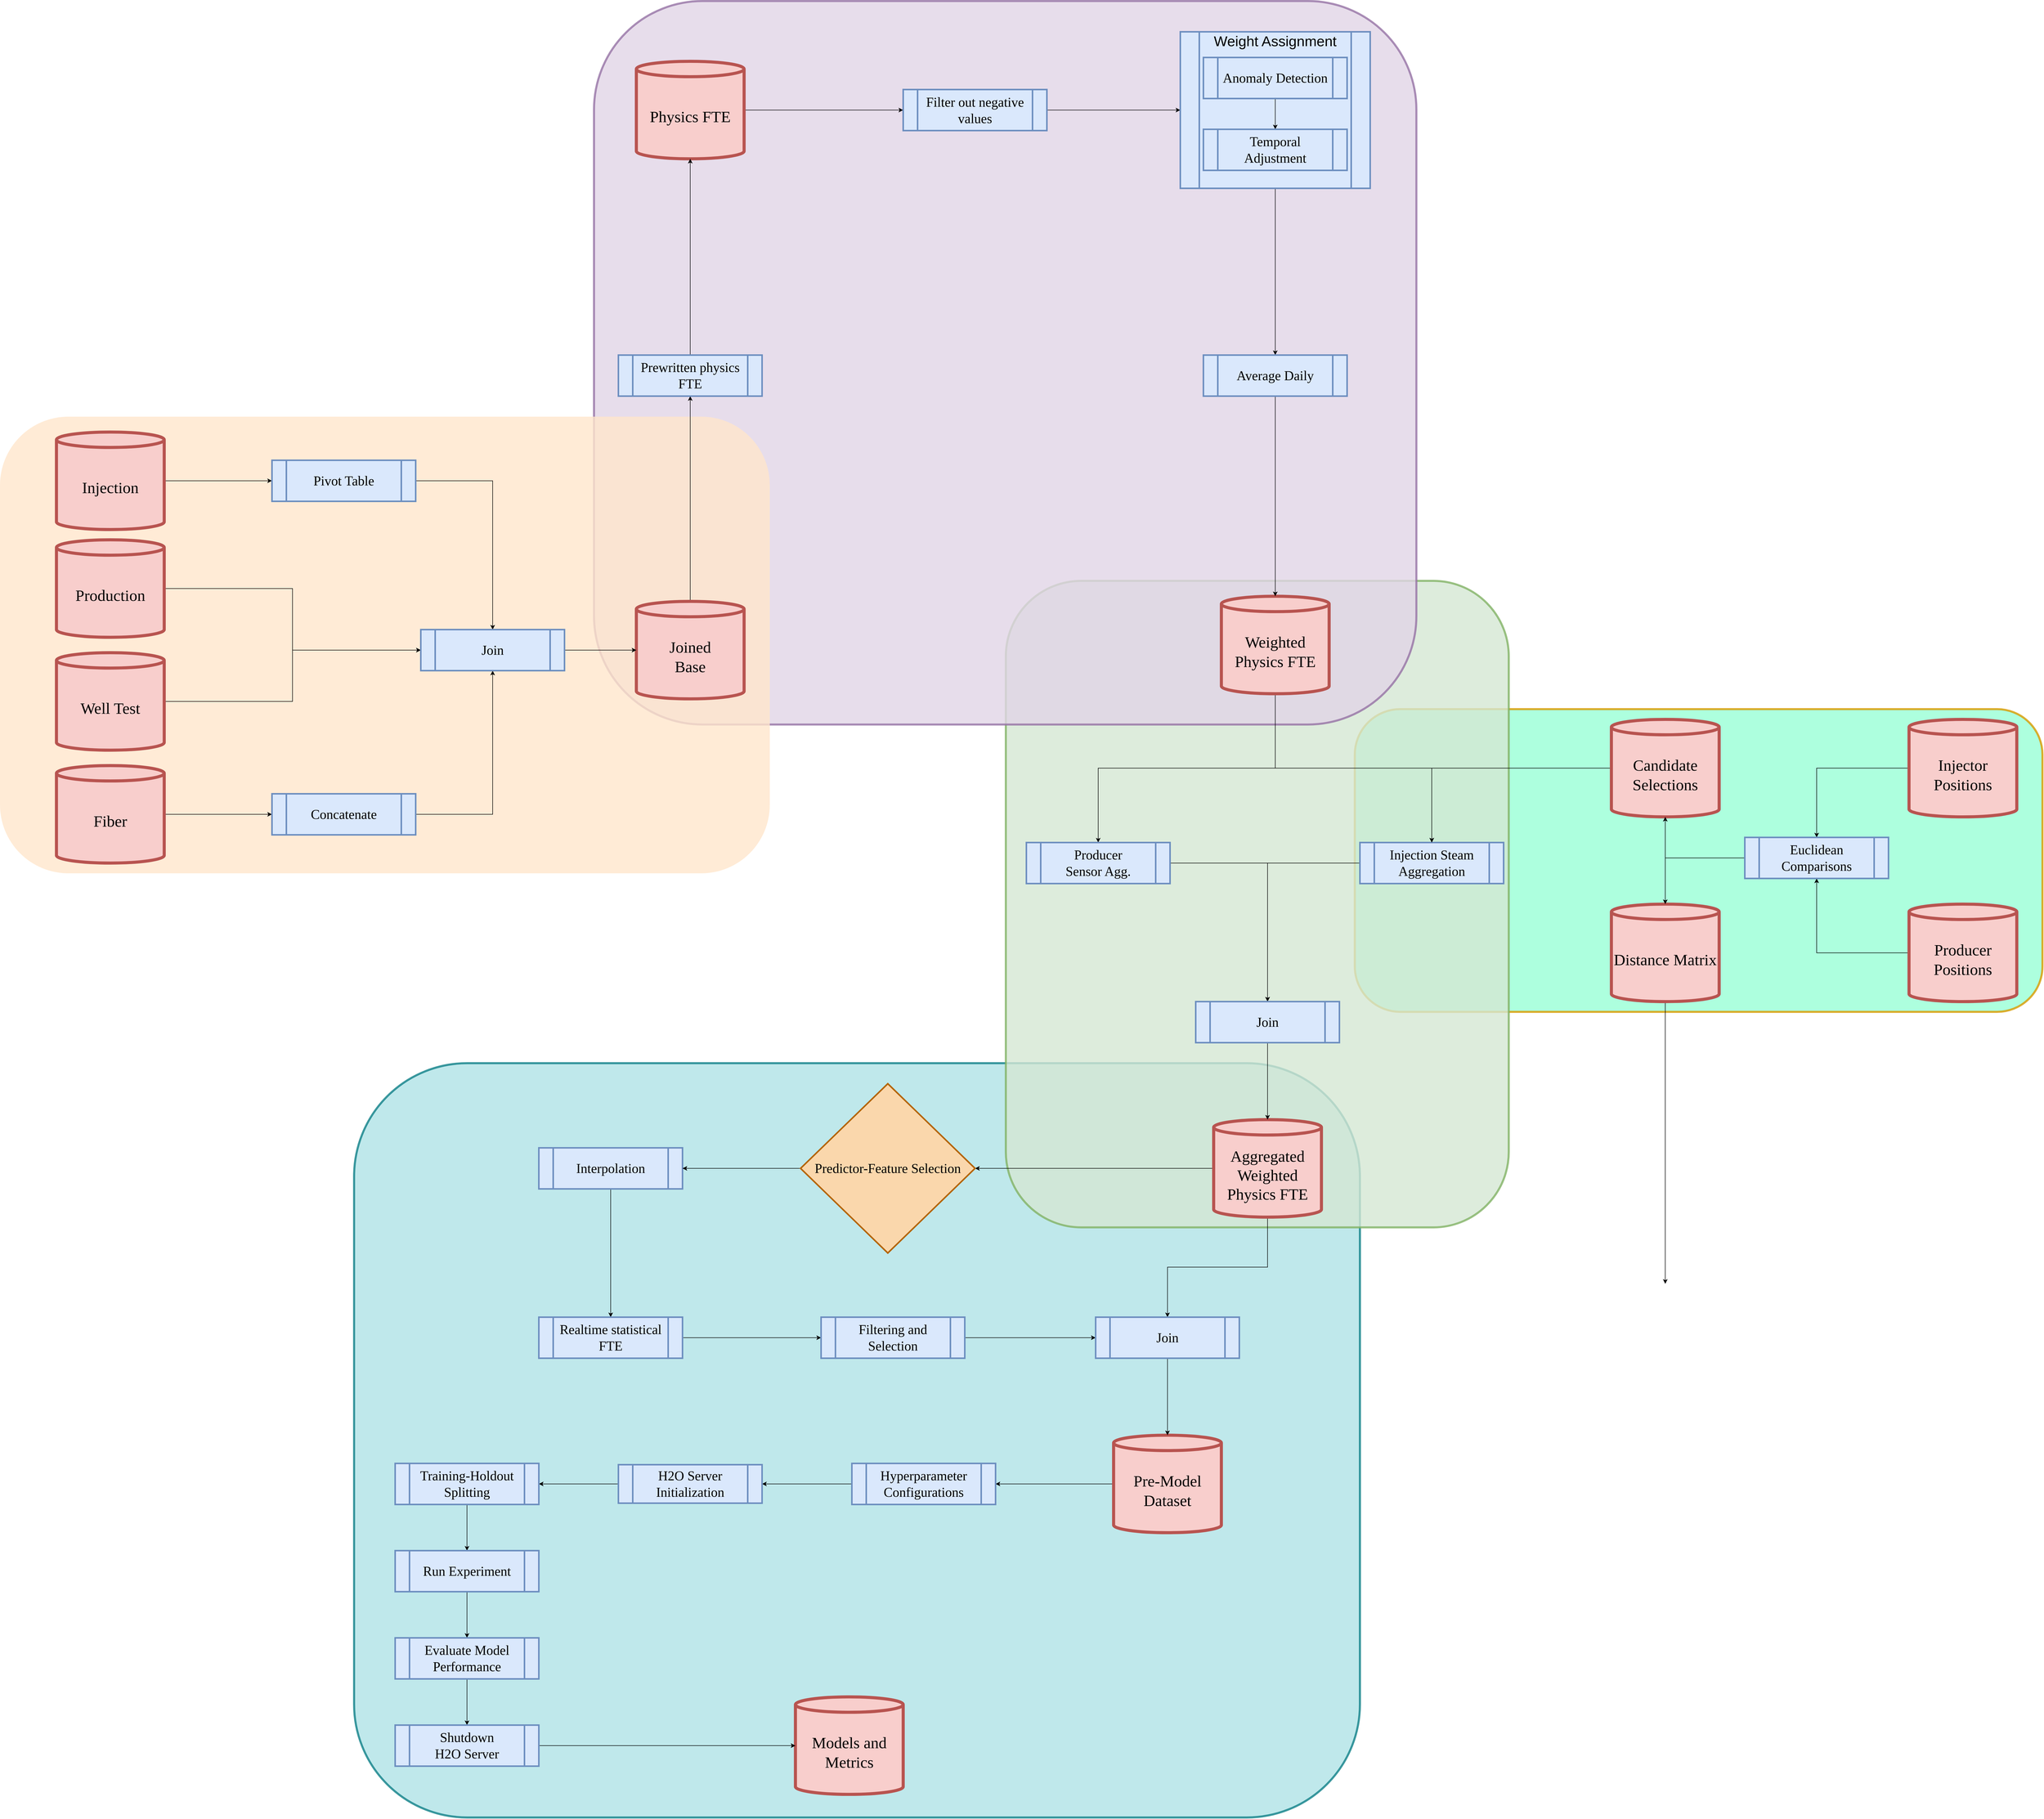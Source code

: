 <mxfile version="14.4.2" type="google"><diagram id="ceqSC1x3l9ksY5EHjGrb" name="Page-1"><mxGraphModel dx="3953" dy="2653" grid="1" gridSize="10" guides="1" tooltips="1" connect="1" arrows="1" fold="1" page="1" pageScale="1" pageWidth="3400" pageHeight="3400" math="0" shadow="0"><root><mxCell id="0"/><mxCell id="1" parent="0"/><mxCell id="-yLxKK3HQRDK7FdMI5pu-90" value="" style="rounded=1;whiteSpace=wrap;html=1;shadow=0;sketch=0;strokeWidth=4;opacity=80;fillColor=#b0e3e6;strokeColor=#0e8088;" parent="1" vertex="1"><mxGeometry x="790" y="2380" width="1960" height="1470" as="geometry"/></mxCell><mxCell id="-yLxKK3HQRDK7FdMI5pu-89" value="" style="rounded=1;whiteSpace=wrap;html=1;shadow=0;sketch=0;strokeWidth=4;opacity=80;strokeColor=#d79b00;fillColor=#99FFD6;" parent="1" vertex="1"><mxGeometry x="2740" y="1690" width="1340" height="590" as="geometry"/></mxCell><mxCell id="-yLxKK3HQRDK7FdMI5pu-88" value="" style="rounded=1;whiteSpace=wrap;html=1;shadow=0;sketch=0;strokeWidth=4;fillColor=#d5e8d4;opacity=80;strokeColor=#82b366;" parent="1" vertex="1"><mxGeometry x="2060" y="1440" width="980" height="1260" as="geometry"/></mxCell><mxCell id="-yLxKK3HQRDK7FdMI5pu-87" value="" style="rounded=1;whiteSpace=wrap;html=1;shadow=0;sketch=0;strokeWidth=4;fillColor=#e1d5e7;opacity=80;strokeColor=#9673a6;" parent="1" vertex="1"><mxGeometry x="1257.5" y="310" width="1602.5" height="1410" as="geometry"/></mxCell><mxCell id="-yLxKK3HQRDK7FdMI5pu-86" value="" style="rounded=1;whiteSpace=wrap;html=1;shadow=0;sketch=0;strokeWidth=4;fillColor=#ffe6cc;opacity=80;strokeColor=none;" parent="1" vertex="1"><mxGeometry x="100" y="1120" width="1500" height="890" as="geometry"/></mxCell><mxCell id="-yLxKK3HQRDK7FdMI5pu-39" style="edgeStyle=orthogonalEdgeStyle;rounded=0;orthogonalLoop=1;jettySize=auto;html=1;entryX=0;entryY=0.5;entryDx=0;entryDy=0;" parent="1" source="-yLxKK3HQRDK7FdMI5pu-1" target="-yLxKK3HQRDK7FdMI5pu-12" edge="1"><mxGeometry relative="1" as="geometry"/></mxCell><mxCell id="-yLxKK3HQRDK7FdMI5pu-1" value="&lt;font style=&quot;font-size: 31px&quot; face=&quot;Verdana&quot;&gt;Injection&lt;/font&gt;" style="shape=cylinder3;whiteSpace=wrap;html=1;boundedLbl=1;backgroundOutline=1;size=15;fillColor=#f8cecc;strokeColor=#b85450;strokeWidth=6;perimeterSpacing=0;shadow=0;sketch=0;" parent="1" vertex="1"><mxGeometry x="210" y="1150" width="210" height="190" as="geometry"/></mxCell><mxCell id="-yLxKK3HQRDK7FdMI5pu-45" style="edgeStyle=orthogonalEdgeStyle;rounded=0;orthogonalLoop=1;jettySize=auto;html=1;entryX=0;entryY=0.5;entryDx=0;entryDy=0;" parent="1" source="-yLxKK3HQRDK7FdMI5pu-2" target="-yLxKK3HQRDK7FdMI5pu-14" edge="1"><mxGeometry relative="1" as="geometry"/></mxCell><mxCell id="-yLxKK3HQRDK7FdMI5pu-2" value="&lt;font style=&quot;font-size: 31px&quot; face=&quot;Verdana&quot;&gt;Production&lt;/font&gt;" style="shape=cylinder3;whiteSpace=wrap;html=1;boundedLbl=1;backgroundOutline=1;size=15;fillColor=#f8cecc;strokeColor=#b85450;strokeWidth=6;perimeterSpacing=0;shadow=0;sketch=0;" parent="1" vertex="1"><mxGeometry x="210" y="1360" width="210" height="190" as="geometry"/></mxCell><mxCell id="-yLxKK3HQRDK7FdMI5pu-43" style="edgeStyle=orthogonalEdgeStyle;rounded=0;orthogonalLoop=1;jettySize=auto;html=1;" parent="1" source="-yLxKK3HQRDK7FdMI5pu-3" target="-yLxKK3HQRDK7FdMI5pu-14" edge="1"><mxGeometry relative="1" as="geometry"/></mxCell><mxCell id="-yLxKK3HQRDK7FdMI5pu-3" value="&lt;font style=&quot;font-size: 31px&quot; face=&quot;Verdana&quot;&gt;Well Test&lt;/font&gt;" style="shape=cylinder3;whiteSpace=wrap;html=1;boundedLbl=1;backgroundOutline=1;size=15;fillColor=#f8cecc;strokeColor=#b85450;strokeWidth=6;perimeterSpacing=0;shadow=0;sketch=0;" parent="1" vertex="1"><mxGeometry x="210" y="1580" width="210" height="190" as="geometry"/></mxCell><mxCell id="-yLxKK3HQRDK7FdMI5pu-42" style="edgeStyle=orthogonalEdgeStyle;rounded=0;orthogonalLoop=1;jettySize=auto;html=1;entryX=0;entryY=0.5;entryDx=0;entryDy=0;" parent="1" source="-yLxKK3HQRDK7FdMI5pu-4" target="-yLxKK3HQRDK7FdMI5pu-13" edge="1"><mxGeometry relative="1" as="geometry"/></mxCell><mxCell id="-yLxKK3HQRDK7FdMI5pu-4" value="&lt;font style=&quot;font-size: 31px&quot; face=&quot;Verdana&quot;&gt;Fiber&lt;/font&gt;" style="shape=cylinder3;whiteSpace=wrap;html=1;boundedLbl=1;backgroundOutline=1;size=15;fillColor=#f8cecc;strokeColor=#b85450;strokeWidth=6;perimeterSpacing=0;shadow=0;sketch=0;" parent="1" vertex="1"><mxGeometry x="210" y="1800" width="210" height="190" as="geometry"/></mxCell><mxCell id="-yLxKK3HQRDK7FdMI5pu-47" style="edgeStyle=orthogonalEdgeStyle;rounded=0;orthogonalLoop=1;jettySize=auto;html=1;entryX=0.5;entryY=1;entryDx=0;entryDy=0;" parent="1" source="-yLxKK3HQRDK7FdMI5pu-6" target="-yLxKK3HQRDK7FdMI5pu-15" edge="1"><mxGeometry relative="1" as="geometry"/></mxCell><mxCell id="-yLxKK3HQRDK7FdMI5pu-6" value="&lt;font style=&quot;font-size: 31px&quot; face=&quot;Verdana&quot;&gt;Joined&lt;br&gt;Base&lt;/font&gt;" style="shape=cylinder3;whiteSpace=wrap;html=1;boundedLbl=1;backgroundOutline=1;size=15;fillColor=#f8cecc;strokeColor=#b85450;strokeWidth=6;perimeterSpacing=0;shadow=0;sketch=0;" parent="1" vertex="1"><mxGeometry x="1340" y="1480" width="210" height="190" as="geometry"/></mxCell><mxCell id="-yLxKK3HQRDK7FdMI5pu-49" style="edgeStyle=orthogonalEdgeStyle;rounded=0;orthogonalLoop=1;jettySize=auto;html=1;entryX=0;entryY=0.5;entryDx=0;entryDy=0;" parent="1" source="-yLxKK3HQRDK7FdMI5pu-7" target="-yLxKK3HQRDK7FdMI5pu-16" edge="1"><mxGeometry relative="1" as="geometry"/></mxCell><mxCell id="-yLxKK3HQRDK7FdMI5pu-7" value="&lt;font style=&quot;font-size: 31px&quot; face=&quot;Verdana&quot;&gt;Physics FTE&lt;/font&gt;" style="shape=cylinder3;whiteSpace=wrap;html=1;boundedLbl=1;backgroundOutline=1;size=15;fillColor=#f8cecc;strokeColor=#b85450;strokeWidth=6;perimeterSpacing=0;shadow=0;sketch=0;" parent="1" vertex="1"><mxGeometry x="1340" y="427.5" width="210" height="190" as="geometry"/></mxCell><mxCell id="-yLxKK3HQRDK7FdMI5pu-60" style="edgeStyle=orthogonalEdgeStyle;rounded=0;orthogonalLoop=1;jettySize=auto;html=1;entryX=0.5;entryY=0;entryDx=0;entryDy=0;exitX=0.5;exitY=1;exitDx=0;exitDy=0;exitPerimeter=0;" parent="1" source="-yLxKK3HQRDK7FdMI5pu-8" target="-yLxKK3HQRDK7FdMI5pu-27" edge="1"><mxGeometry relative="1" as="geometry"/></mxCell><mxCell id="-yLxKK3HQRDK7FdMI5pu-61" style="edgeStyle=orthogonalEdgeStyle;rounded=0;orthogonalLoop=1;jettySize=auto;html=1;exitX=0.5;exitY=1;exitDx=0;exitDy=0;exitPerimeter=0;" parent="1" source="-yLxKK3HQRDK7FdMI5pu-8" target="-yLxKK3HQRDK7FdMI5pu-26" edge="1"><mxGeometry relative="1" as="geometry"/></mxCell><mxCell id="-yLxKK3HQRDK7FdMI5pu-8" value="&lt;font face=&quot;Verdana&quot;&gt;&lt;span style=&quot;font-size: 31px&quot;&gt;Weighted Physics FTE&lt;/span&gt;&lt;/font&gt;" style="shape=cylinder3;whiteSpace=wrap;html=1;boundedLbl=1;backgroundOutline=1;size=15;fillColor=#f8cecc;strokeColor=#b85450;strokeWidth=6;perimeterSpacing=0;shadow=0;sketch=0;" parent="1" vertex="1"><mxGeometry x="2480" y="1470" width="210" height="190" as="geometry"/></mxCell><mxCell id="-yLxKK3HQRDK7FdMI5pu-69" style="edgeStyle=orthogonalEdgeStyle;rounded=0;orthogonalLoop=1;jettySize=auto;html=1;entryX=1;entryY=0.5;entryDx=0;entryDy=0;" parent="1" source="-yLxKK3HQRDK7FdMI5pu-9" target="-yLxKK3HQRDK7FdMI5pu-37" edge="1"><mxGeometry relative="1" as="geometry"/></mxCell><mxCell id="-yLxKK3HQRDK7FdMI5pu-74" style="edgeStyle=orthogonalEdgeStyle;rounded=0;orthogonalLoop=1;jettySize=auto;html=1;entryX=0.5;entryY=0;entryDx=0;entryDy=0;" parent="1" source="-yLxKK3HQRDK7FdMI5pu-9" target="-yLxKK3HQRDK7FdMI5pu-32" edge="1"><mxGeometry relative="1" as="geometry"/></mxCell><mxCell id="-yLxKK3HQRDK7FdMI5pu-9" value="&lt;span style=&quot;font-family: &amp;#34;verdana&amp;#34; ; font-size: 31px&quot;&gt;Aggregated&lt;/span&gt;&lt;font face=&quot;Verdana&quot;&gt;&lt;span style=&quot;font-size: 31px&quot;&gt;&lt;br&gt;Weighted Physics FTE&lt;br&gt;&lt;/span&gt;&lt;/font&gt;" style="shape=cylinder3;whiteSpace=wrap;html=1;boundedLbl=1;backgroundOutline=1;size=15;fillColor=#f8cecc;strokeColor=#b85450;strokeWidth=6;perimeterSpacing=0;shadow=0;sketch=0;" parent="1" vertex="1"><mxGeometry x="2465" y="2490" width="210" height="190" as="geometry"/></mxCell><mxCell id="-yLxKK3HQRDK7FdMI5pu-76" style="edgeStyle=orthogonalEdgeStyle;rounded=0;orthogonalLoop=1;jettySize=auto;html=1;" parent="1" source="-yLxKK3HQRDK7FdMI5pu-10" target="-yLxKK3HQRDK7FdMI5pu-33" edge="1"><mxGeometry relative="1" as="geometry"/></mxCell><mxCell id="-yLxKK3HQRDK7FdMI5pu-10" value="&lt;font face=&quot;Verdana&quot;&gt;&lt;span style=&quot;font-size: 31px&quot;&gt;Pre-Model Dataset&lt;br&gt;&lt;/span&gt;&lt;/font&gt;" style="shape=cylinder3;whiteSpace=wrap;html=1;boundedLbl=1;backgroundOutline=1;size=15;fillColor=#f8cecc;strokeColor=#b85450;strokeWidth=6;perimeterSpacing=0;shadow=0;sketch=0;" parent="1" vertex="1"><mxGeometry x="2270" y="3105" width="210" height="190" as="geometry"/></mxCell><mxCell id="-yLxKK3HQRDK7FdMI5pu-11" value="&lt;font face=&quot;Verdana&quot;&gt;&lt;span style=&quot;font-size: 31px&quot;&gt;Models and Metrics&lt;br&gt;&lt;/span&gt;&lt;/font&gt;" style="shape=cylinder3;whiteSpace=wrap;html=1;boundedLbl=1;backgroundOutline=1;size=15;fillColor=#f8cecc;strokeColor=#b85450;strokeWidth=6;perimeterSpacing=0;shadow=0;sketch=0;" parent="1" vertex="1"><mxGeometry x="1650" y="3615" width="210" height="190" as="geometry"/></mxCell><mxCell id="-yLxKK3HQRDK7FdMI5pu-40" style="edgeStyle=orthogonalEdgeStyle;rounded=0;orthogonalLoop=1;jettySize=auto;html=1;entryX=0.5;entryY=0;entryDx=0;entryDy=0;" parent="1" source="-yLxKK3HQRDK7FdMI5pu-12" target="-yLxKK3HQRDK7FdMI5pu-14" edge="1"><mxGeometry relative="1" as="geometry"/></mxCell><mxCell id="-yLxKK3HQRDK7FdMI5pu-12" value="&lt;font face=&quot;Verdana&quot; style=&quot;font-size: 26px&quot;&gt;Pivot Table&lt;/font&gt;" style="shape=process;whiteSpace=wrap;html=1;backgroundOutline=1;shadow=0;sketch=0;strokeWidth=3;fillColor=#dae8fc;strokeColor=#6c8ebf;" parent="1" vertex="1"><mxGeometry x="630" y="1205" width="280" height="80" as="geometry"/></mxCell><mxCell id="-yLxKK3HQRDK7FdMI5pu-41" style="edgeStyle=orthogonalEdgeStyle;rounded=0;orthogonalLoop=1;jettySize=auto;html=1;entryX=0.5;entryY=1;entryDx=0;entryDy=0;" parent="1" source="-yLxKK3HQRDK7FdMI5pu-13" target="-yLxKK3HQRDK7FdMI5pu-14" edge="1"><mxGeometry relative="1" as="geometry"/></mxCell><mxCell id="-yLxKK3HQRDK7FdMI5pu-13" value="&lt;font face=&quot;Verdana&quot; style=&quot;font-size: 26px&quot;&gt;Concatenate&lt;/font&gt;" style="shape=process;whiteSpace=wrap;html=1;backgroundOutline=1;shadow=0;sketch=0;strokeWidth=3;fillColor=#dae8fc;strokeColor=#6c8ebf;" parent="1" vertex="1"><mxGeometry x="630" y="1855" width="280" height="80" as="geometry"/></mxCell><mxCell id="-yLxKK3HQRDK7FdMI5pu-46" style="edgeStyle=orthogonalEdgeStyle;rounded=0;orthogonalLoop=1;jettySize=auto;html=1;" parent="1" source="-yLxKK3HQRDK7FdMI5pu-14" target="-yLxKK3HQRDK7FdMI5pu-6" edge="1"><mxGeometry relative="1" as="geometry"/></mxCell><mxCell id="-yLxKK3HQRDK7FdMI5pu-14" value="&lt;font face=&quot;Verdana&quot; style=&quot;font-size: 26px&quot;&gt;Join&lt;/font&gt;" style="shape=process;whiteSpace=wrap;html=1;backgroundOutline=1;shadow=0;sketch=0;strokeWidth=3;fillColor=#dae8fc;strokeColor=#6c8ebf;" parent="1" vertex="1"><mxGeometry x="920" y="1535" width="280" height="80" as="geometry"/></mxCell><mxCell id="-yLxKK3HQRDK7FdMI5pu-48" style="edgeStyle=orthogonalEdgeStyle;rounded=0;orthogonalLoop=1;jettySize=auto;html=1;entryX=0.5;entryY=1;entryDx=0;entryDy=0;entryPerimeter=0;" parent="1" source="-yLxKK3HQRDK7FdMI5pu-15" target="-yLxKK3HQRDK7FdMI5pu-7" edge="1"><mxGeometry relative="1" as="geometry"/></mxCell><mxCell id="-yLxKK3HQRDK7FdMI5pu-15" value="&lt;font face=&quot;Verdana&quot; style=&quot;font-size: 26px&quot;&gt;Prewritten physics FTE&lt;/font&gt;" style="shape=process;whiteSpace=wrap;html=1;backgroundOutline=1;shadow=0;sketch=0;strokeWidth=3;fillColor=#dae8fc;strokeColor=#6c8ebf;" parent="1" vertex="1"><mxGeometry x="1305" y="1000" width="280" height="80" as="geometry"/></mxCell><mxCell id="-yLxKK3HQRDK7FdMI5pu-50" style="edgeStyle=orthogonalEdgeStyle;rounded=0;orthogonalLoop=1;jettySize=auto;html=1;entryX=0;entryY=0.5;entryDx=0;entryDy=0;" parent="1" source="-yLxKK3HQRDK7FdMI5pu-16" target="-yLxKK3HQRDK7FdMI5pu-17" edge="1"><mxGeometry relative="1" as="geometry"/></mxCell><mxCell id="-yLxKK3HQRDK7FdMI5pu-16" value="&lt;font face=&quot;Verdana&quot; style=&quot;font-size: 26px&quot;&gt;Filter out negative values&lt;/font&gt;" style="shape=process;whiteSpace=wrap;html=1;backgroundOutline=1;shadow=0;sketch=0;strokeWidth=3;fillColor=#dae8fc;strokeColor=#6c8ebf;" parent="1" vertex="1"><mxGeometry x="1860" y="482.5" width="280" height="80" as="geometry"/></mxCell><mxCell id="-yLxKK3HQRDK7FdMI5pu-52" style="edgeStyle=orthogonalEdgeStyle;rounded=0;orthogonalLoop=1;jettySize=auto;html=1;entryX=0.5;entryY=0;entryDx=0;entryDy=0;" parent="1" source="-yLxKK3HQRDK7FdMI5pu-17" target="-yLxKK3HQRDK7FdMI5pu-22" edge="1"><mxGeometry relative="1" as="geometry"/></mxCell><mxCell id="-yLxKK3HQRDK7FdMI5pu-17" value="&lt;font style=&quot;font-size: 28px&quot;&gt;Weight Assignment&lt;br&gt;&lt;br&gt;&lt;br&gt;&lt;br&gt;&lt;br&gt;&lt;br&gt;&lt;br&gt;&lt;br&gt;&lt;br&gt;&lt;/font&gt;" style="shape=process;whiteSpace=wrap;html=1;backgroundOutline=1;shadow=0;sketch=0;strokeWidth=3;fillColor=#dae8fc;strokeColor=#6c8ebf;" parent="1" vertex="1"><mxGeometry x="2400" y="370" width="370" height="305" as="geometry"/></mxCell><mxCell id="-yLxKK3HQRDK7FdMI5pu-51" style="edgeStyle=orthogonalEdgeStyle;rounded=0;orthogonalLoop=1;jettySize=auto;html=1;entryX=0.5;entryY=0;entryDx=0;entryDy=0;" parent="1" source="-yLxKK3HQRDK7FdMI5pu-18" target="-yLxKK3HQRDK7FdMI5pu-19" edge="1"><mxGeometry relative="1" as="geometry"/></mxCell><mxCell id="-yLxKK3HQRDK7FdMI5pu-18" value="&lt;font face=&quot;Verdana&quot;&gt;&lt;span style=&quot;font-size: 26px&quot;&gt;Anomaly Detection&lt;/span&gt;&lt;/font&gt;" style="shape=process;whiteSpace=wrap;html=1;backgroundOutline=1;shadow=0;sketch=0;strokeWidth=3;fillColor=#dae8fc;strokeColor=#6c8ebf;" parent="1" vertex="1"><mxGeometry x="2445" y="420" width="280" height="80" as="geometry"/></mxCell><mxCell id="-yLxKK3HQRDK7FdMI5pu-19" value="&lt;font face=&quot;Verdana&quot;&gt;&lt;span style=&quot;font-size: 26px&quot;&gt;Temporal Adjustment&lt;/span&gt;&lt;/font&gt;" style="shape=process;whiteSpace=wrap;html=1;backgroundOutline=1;shadow=0;sketch=0;strokeWidth=3;fillColor=#dae8fc;strokeColor=#6c8ebf;" parent="1" vertex="1"><mxGeometry x="2445" y="560" width="280" height="80" as="geometry"/></mxCell><mxCell id="-yLxKK3HQRDK7FdMI5pu-53" style="edgeStyle=orthogonalEdgeStyle;rounded=0;orthogonalLoop=1;jettySize=auto;html=1;entryX=0.5;entryY=0;entryDx=0;entryDy=0;entryPerimeter=0;" parent="1" source="-yLxKK3HQRDK7FdMI5pu-22" target="-yLxKK3HQRDK7FdMI5pu-8" edge="1"><mxGeometry relative="1" as="geometry"/></mxCell><mxCell id="-yLxKK3HQRDK7FdMI5pu-22" value="&lt;font face=&quot;Verdana&quot; style=&quot;font-size: 26px&quot;&gt;Average Daily&lt;/font&gt;" style="shape=process;whiteSpace=wrap;html=1;backgroundOutline=1;shadow=0;sketch=0;strokeWidth=3;fillColor=#dae8fc;strokeColor=#6c8ebf;" parent="1" vertex="1"><mxGeometry x="2445" y="1000" width="280" height="80" as="geometry"/></mxCell><mxCell id="-yLxKK3HQRDK7FdMI5pu-56" style="edgeStyle=orthogonalEdgeStyle;rounded=0;orthogonalLoop=1;jettySize=auto;html=1;entryX=0.5;entryY=0;entryDx=0;entryDy=0;" parent="1" source="-yLxKK3HQRDK7FdMI5pu-23" target="-yLxKK3HQRDK7FdMI5pu-55" edge="1"><mxGeometry relative="1" as="geometry"/></mxCell><mxCell id="-yLxKK3HQRDK7FdMI5pu-23" value="&lt;font face=&quot;Verdana&quot;&gt;&lt;span style=&quot;font-size: 31px&quot;&gt;Injector Positions&lt;/span&gt;&lt;/font&gt;" style="shape=cylinder3;whiteSpace=wrap;html=1;boundedLbl=1;backgroundOutline=1;size=15;fillColor=#f8cecc;strokeColor=#b85450;strokeWidth=6;perimeterSpacing=0;shadow=0;sketch=0;" parent="1" vertex="1"><mxGeometry x="3820" y="1710" width="210" height="190" as="geometry"/></mxCell><mxCell id="-yLxKK3HQRDK7FdMI5pu-57" style="edgeStyle=orthogonalEdgeStyle;rounded=0;orthogonalLoop=1;jettySize=auto;html=1;entryX=0.5;entryY=1;entryDx=0;entryDy=0;" parent="1" source="-yLxKK3HQRDK7FdMI5pu-24" target="-yLxKK3HQRDK7FdMI5pu-55" edge="1"><mxGeometry relative="1" as="geometry"/></mxCell><mxCell id="-yLxKK3HQRDK7FdMI5pu-24" value="&lt;font face=&quot;Verdana&quot;&gt;&lt;span style=&quot;font-size: 31px&quot;&gt;Producer Positions&lt;/span&gt;&lt;/font&gt;" style="shape=cylinder3;whiteSpace=wrap;html=1;boundedLbl=1;backgroundOutline=1;size=15;fillColor=#f8cecc;strokeColor=#b85450;strokeWidth=6;perimeterSpacing=0;shadow=0;sketch=0;" parent="1" vertex="1"><mxGeometry x="3820" y="2070" width="210" height="190" as="geometry"/></mxCell><mxCell id="-yLxKK3HQRDK7FdMI5pu-92" style="edgeStyle=orthogonalEdgeStyle;rounded=0;orthogonalLoop=1;jettySize=auto;html=1;" parent="1" source="-yLxKK3HQRDK7FdMI5pu-25" edge="1"><mxGeometry relative="1" as="geometry"><mxPoint x="3345" y="2810" as="targetPoint"/></mxGeometry></mxCell><mxCell id="-yLxKK3HQRDK7FdMI5pu-25" value="&lt;font face=&quot;Verdana&quot;&gt;&lt;span style=&quot;font-size: 31px&quot;&gt;Distance Matrix&lt;/span&gt;&lt;/font&gt;" style="shape=cylinder3;whiteSpace=wrap;html=1;boundedLbl=1;backgroundOutline=1;size=15;fillColor=#f8cecc;strokeColor=#b85450;strokeWidth=6;perimeterSpacing=0;shadow=0;sketch=0;" parent="1" vertex="1"><mxGeometry x="3240" y="2070" width="210" height="190" as="geometry"/></mxCell><mxCell id="-yLxKK3HQRDK7FdMI5pu-63" style="edgeStyle=orthogonalEdgeStyle;rounded=0;orthogonalLoop=1;jettySize=auto;html=1;entryX=0.5;entryY=0;entryDx=0;entryDy=0;" parent="1" source="-yLxKK3HQRDK7FdMI5pu-26" target="-yLxKK3HQRDK7FdMI5pu-62" edge="1"><mxGeometry relative="1" as="geometry"/></mxCell><mxCell id="-yLxKK3HQRDK7FdMI5pu-26" value="&lt;font face=&quot;Verdana&quot; style=&quot;font-size: 26px&quot;&gt;Producer&lt;br&gt;Sensor Agg.&lt;/font&gt;" style="shape=process;whiteSpace=wrap;html=1;backgroundOutline=1;shadow=0;sketch=0;strokeWidth=3;fillColor=#dae8fc;strokeColor=#6c8ebf;" parent="1" vertex="1"><mxGeometry x="2100" y="1950" width="280" height="80" as="geometry"/></mxCell><mxCell id="-yLxKK3HQRDK7FdMI5pu-64" style="edgeStyle=orthogonalEdgeStyle;rounded=0;orthogonalLoop=1;jettySize=auto;html=1;entryX=0.5;entryY=0;entryDx=0;entryDy=0;" parent="1" source="-yLxKK3HQRDK7FdMI5pu-27" target="-yLxKK3HQRDK7FdMI5pu-62" edge="1"><mxGeometry relative="1" as="geometry"/></mxCell><mxCell id="-yLxKK3HQRDK7FdMI5pu-27" value="&lt;font face=&quot;Verdana&quot; style=&quot;font-size: 26px&quot;&gt;Injection Steam Aggregation&lt;/font&gt;" style="shape=process;whiteSpace=wrap;html=1;backgroundOutline=1;shadow=0;sketch=0;strokeWidth=3;fillColor=#dae8fc;strokeColor=#6c8ebf;" parent="1" vertex="1"><mxGeometry x="2750" y="1950" width="280" height="80" as="geometry"/></mxCell><mxCell id="-yLxKK3HQRDK7FdMI5pu-67" style="edgeStyle=orthogonalEdgeStyle;rounded=0;orthogonalLoop=1;jettySize=auto;html=1;entryX=0.5;entryY=0;entryDx=0;entryDy=0;" parent="1" source="-yLxKK3HQRDK7FdMI5pu-28" target="-yLxKK3HQRDK7FdMI5pu-27" edge="1"><mxGeometry relative="1" as="geometry"><mxPoint x="2870" y="1780" as="targetPoint"/></mxGeometry></mxCell><mxCell id="-yLxKK3HQRDK7FdMI5pu-28" value="&lt;font face=&quot;Verdana&quot;&gt;&lt;span style=&quot;font-size: 31px&quot;&gt;Candidate Selections&lt;/span&gt;&lt;/font&gt;" style="shape=cylinder3;whiteSpace=wrap;html=1;boundedLbl=1;backgroundOutline=1;size=15;fillColor=#f8cecc;strokeColor=#b85450;strokeWidth=6;perimeterSpacing=0;shadow=0;sketch=0;" parent="1" vertex="1"><mxGeometry x="3240" y="1710" width="210" height="190" as="geometry"/></mxCell><mxCell id="-yLxKK3HQRDK7FdMI5pu-71" style="edgeStyle=orthogonalEdgeStyle;rounded=0;orthogonalLoop=1;jettySize=auto;html=1;entryX=0.5;entryY=0;entryDx=0;entryDy=0;" parent="1" source="-yLxKK3HQRDK7FdMI5pu-29" target="-yLxKK3HQRDK7FdMI5pu-30" edge="1"><mxGeometry relative="1" as="geometry"/></mxCell><mxCell id="-yLxKK3HQRDK7FdMI5pu-29" value="&lt;font face=&quot;Verdana&quot;&gt;&lt;span style=&quot;font-size: 26px&quot;&gt;Interpolation&lt;/span&gt;&lt;/font&gt;" style="shape=process;whiteSpace=wrap;html=1;backgroundOutline=1;shadow=0;sketch=0;strokeWidth=3;fillColor=#dae8fc;strokeColor=#6c8ebf;" parent="1" vertex="1"><mxGeometry x="1150" y="2545" width="280" height="80" as="geometry"/></mxCell><mxCell id="-yLxKK3HQRDK7FdMI5pu-72" style="edgeStyle=orthogonalEdgeStyle;rounded=0;orthogonalLoop=1;jettySize=auto;html=1;entryX=0;entryY=0.5;entryDx=0;entryDy=0;" parent="1" source="-yLxKK3HQRDK7FdMI5pu-30" target="-yLxKK3HQRDK7FdMI5pu-31" edge="1"><mxGeometry relative="1" as="geometry"/></mxCell><mxCell id="-yLxKK3HQRDK7FdMI5pu-30" value="&lt;font face=&quot;Verdana&quot;&gt;&lt;span style=&quot;font-size: 26px&quot;&gt;Realtime statistical FTE&lt;/span&gt;&lt;/font&gt;" style="shape=process;whiteSpace=wrap;html=1;backgroundOutline=1;shadow=0;sketch=0;strokeWidth=3;fillColor=#dae8fc;strokeColor=#6c8ebf;" parent="1" vertex="1"><mxGeometry x="1150" y="2875" width="280" height="80" as="geometry"/></mxCell><mxCell id="-yLxKK3HQRDK7FdMI5pu-73" style="edgeStyle=orthogonalEdgeStyle;rounded=0;orthogonalLoop=1;jettySize=auto;html=1;entryX=0;entryY=0.5;entryDx=0;entryDy=0;" parent="1" source="-yLxKK3HQRDK7FdMI5pu-31" target="-yLxKK3HQRDK7FdMI5pu-32" edge="1"><mxGeometry relative="1" as="geometry"/></mxCell><mxCell id="-yLxKK3HQRDK7FdMI5pu-31" value="&lt;font face=&quot;Verdana&quot;&gt;&lt;span style=&quot;font-size: 26px&quot;&gt;Filtering and Selection&lt;/span&gt;&lt;/font&gt;" style="shape=process;whiteSpace=wrap;html=1;backgroundOutline=1;shadow=0;sketch=0;strokeWidth=3;fillColor=#dae8fc;strokeColor=#6c8ebf;" parent="1" vertex="1"><mxGeometry x="1700" y="2875" width="280" height="80" as="geometry"/></mxCell><mxCell id="-yLxKK3HQRDK7FdMI5pu-75" style="edgeStyle=orthogonalEdgeStyle;rounded=0;orthogonalLoop=1;jettySize=auto;html=1;entryX=0.5;entryY=0;entryDx=0;entryDy=0;entryPerimeter=0;" parent="1" source="-yLxKK3HQRDK7FdMI5pu-32" target="-yLxKK3HQRDK7FdMI5pu-10" edge="1"><mxGeometry relative="1" as="geometry"/></mxCell><mxCell id="-yLxKK3HQRDK7FdMI5pu-32" value="&lt;font face=&quot;Verdana&quot; style=&quot;font-size: 26px&quot;&gt;Join&lt;/font&gt;" style="shape=process;whiteSpace=wrap;html=1;backgroundOutline=1;shadow=0;sketch=0;strokeWidth=3;fillColor=#dae8fc;strokeColor=#6c8ebf;" parent="1" vertex="1"><mxGeometry x="2235" y="2875" width="280" height="80" as="geometry"/></mxCell><mxCell id="-yLxKK3HQRDK7FdMI5pu-77" style="edgeStyle=orthogonalEdgeStyle;rounded=0;orthogonalLoop=1;jettySize=auto;html=1;entryX=1;entryY=0.5;entryDx=0;entryDy=0;" parent="1" source="-yLxKK3HQRDK7FdMI5pu-33" target="-yLxKK3HQRDK7FdMI5pu-34" edge="1"><mxGeometry relative="1" as="geometry"><mxPoint x="1660" y="3200" as="targetPoint"/></mxGeometry></mxCell><mxCell id="-yLxKK3HQRDK7FdMI5pu-33" value="&lt;font face=&quot;Verdana&quot; style=&quot;font-size: 26px&quot;&gt;Hyperparameter Configurations&lt;/font&gt;" style="shape=process;whiteSpace=wrap;html=1;backgroundOutline=1;shadow=0;sketch=0;strokeWidth=3;fillColor=#dae8fc;strokeColor=#6c8ebf;" parent="1" vertex="1"><mxGeometry x="1760" y="3160" width="280" height="80" as="geometry"/></mxCell><mxCell id="-yLxKK3HQRDK7FdMI5pu-78" style="edgeStyle=orthogonalEdgeStyle;rounded=0;orthogonalLoop=1;jettySize=auto;html=1;entryX=1;entryY=0.5;entryDx=0;entryDy=0;" parent="1" source="-yLxKK3HQRDK7FdMI5pu-34" target="-yLxKK3HQRDK7FdMI5pu-35" edge="1"><mxGeometry relative="1" as="geometry"/></mxCell><mxCell id="-yLxKK3HQRDK7FdMI5pu-34" value="&lt;font face=&quot;Verdana&quot; style=&quot;font-size: 26px&quot;&gt;H2O Server Initialization&lt;/font&gt;" style="shape=process;whiteSpace=wrap;html=1;backgroundOutline=1;shadow=0;sketch=0;strokeWidth=3;fillColor=#dae8fc;strokeColor=#6c8ebf;" parent="1" vertex="1"><mxGeometry x="1305" y="3162.5" width="280" height="75" as="geometry"/></mxCell><mxCell id="-yLxKK3HQRDK7FdMI5pu-82" style="edgeStyle=orthogonalEdgeStyle;rounded=0;orthogonalLoop=1;jettySize=auto;html=1;entryX=0.5;entryY=0;entryDx=0;entryDy=0;" parent="1" source="-yLxKK3HQRDK7FdMI5pu-35" target="-yLxKK3HQRDK7FdMI5pu-79" edge="1"><mxGeometry relative="1" as="geometry"/></mxCell><mxCell id="-yLxKK3HQRDK7FdMI5pu-35" value="&lt;font face=&quot;Verdana&quot; style=&quot;font-size: 26px&quot;&gt;Training-Holdout Splitting&lt;/font&gt;" style="shape=process;whiteSpace=wrap;html=1;backgroundOutline=1;shadow=0;sketch=0;strokeWidth=3;fillColor=#dae8fc;strokeColor=#6c8ebf;" parent="1" vertex="1"><mxGeometry x="870" y="3160" width="280" height="80" as="geometry"/></mxCell><mxCell id="-yLxKK3HQRDK7FdMI5pu-70" style="edgeStyle=orthogonalEdgeStyle;rounded=0;orthogonalLoop=1;jettySize=auto;html=1;entryX=1;entryY=0.5;entryDx=0;entryDy=0;" parent="1" source="-yLxKK3HQRDK7FdMI5pu-37" target="-yLxKK3HQRDK7FdMI5pu-29" edge="1"><mxGeometry relative="1" as="geometry"/></mxCell><mxCell id="-yLxKK3HQRDK7FdMI5pu-37" value="&lt;font style=&quot;font-size: 26px&quot; face=&quot;Verdana&quot;&gt;Predictor-Feature Selection&lt;/font&gt;" style="rhombus;whiteSpace=wrap;html=1;shadow=0;sketch=0;strokeWidth=3;fillColor=#fad7ac;strokeColor=#b46504;" parent="1" vertex="1"><mxGeometry x="1660" y="2420" width="340" height="330" as="geometry"/></mxCell><mxCell id="-yLxKK3HQRDK7FdMI5pu-58" style="edgeStyle=orthogonalEdgeStyle;rounded=0;orthogonalLoop=1;jettySize=auto;html=1;entryX=0.5;entryY=0;entryDx=0;entryDy=0;entryPerimeter=0;" parent="1" source="-yLxKK3HQRDK7FdMI5pu-55" target="-yLxKK3HQRDK7FdMI5pu-25" edge="1"><mxGeometry relative="1" as="geometry"/></mxCell><mxCell id="-yLxKK3HQRDK7FdMI5pu-59" style="edgeStyle=orthogonalEdgeStyle;rounded=0;orthogonalLoop=1;jettySize=auto;html=1;entryX=0.5;entryY=1;entryDx=0;entryDy=0;entryPerimeter=0;" parent="1" source="-yLxKK3HQRDK7FdMI5pu-55" target="-yLxKK3HQRDK7FdMI5pu-28" edge="1"><mxGeometry relative="1" as="geometry"/></mxCell><mxCell id="-yLxKK3HQRDK7FdMI5pu-55" value="&lt;font face=&quot;Verdana&quot; style=&quot;font-size: 26px&quot;&gt;Euclidean Comparisons&lt;/font&gt;" style="shape=process;whiteSpace=wrap;html=1;backgroundOutline=1;shadow=0;sketch=0;strokeWidth=3;fillColor=#dae8fc;strokeColor=#6c8ebf;" parent="1" vertex="1"><mxGeometry x="3500" y="1940" width="280" height="80" as="geometry"/></mxCell><mxCell id="-yLxKK3HQRDK7FdMI5pu-68" style="edgeStyle=orthogonalEdgeStyle;rounded=0;orthogonalLoop=1;jettySize=auto;html=1;entryX=0.5;entryY=0;entryDx=0;entryDy=0;entryPerimeter=0;exitX=0.5;exitY=1;exitDx=0;exitDy=0;" parent="1" source="-yLxKK3HQRDK7FdMI5pu-62" target="-yLxKK3HQRDK7FdMI5pu-9" edge="1"><mxGeometry relative="1" as="geometry"><mxPoint x="2565" y="2740" as="sourcePoint"/></mxGeometry></mxCell><mxCell id="-yLxKK3HQRDK7FdMI5pu-62" value="&lt;font face=&quot;Verdana&quot; style=&quot;font-size: 26px&quot;&gt;Join&lt;/font&gt;" style="shape=process;whiteSpace=wrap;html=1;backgroundOutline=1;shadow=0;sketch=0;strokeWidth=3;fillColor=#dae8fc;strokeColor=#6c8ebf;" parent="1" vertex="1"><mxGeometry x="2430" y="2260" width="280" height="80" as="geometry"/></mxCell><mxCell id="-yLxKK3HQRDK7FdMI5pu-83" style="edgeStyle=orthogonalEdgeStyle;rounded=0;orthogonalLoop=1;jettySize=auto;html=1;entryX=0.5;entryY=0;entryDx=0;entryDy=0;" parent="1" source="-yLxKK3HQRDK7FdMI5pu-79" target="-yLxKK3HQRDK7FdMI5pu-80" edge="1"><mxGeometry relative="1" as="geometry"/></mxCell><mxCell id="-yLxKK3HQRDK7FdMI5pu-79" value="&lt;font face=&quot;Verdana&quot; style=&quot;font-size: 26px&quot;&gt;Run Experiment&lt;/font&gt;" style="shape=process;whiteSpace=wrap;html=1;backgroundOutline=1;shadow=0;sketch=0;strokeWidth=3;fillColor=#dae8fc;strokeColor=#6c8ebf;" parent="1" vertex="1"><mxGeometry x="870" y="3330" width="280" height="80" as="geometry"/></mxCell><mxCell id="-yLxKK3HQRDK7FdMI5pu-84" style="edgeStyle=orthogonalEdgeStyle;rounded=0;orthogonalLoop=1;jettySize=auto;html=1;entryX=0.5;entryY=0;entryDx=0;entryDy=0;" parent="1" source="-yLxKK3HQRDK7FdMI5pu-80" target="-yLxKK3HQRDK7FdMI5pu-81" edge="1"><mxGeometry relative="1" as="geometry"/></mxCell><mxCell id="-yLxKK3HQRDK7FdMI5pu-80" value="&lt;font face=&quot;Verdana&quot; style=&quot;font-size: 26px&quot;&gt;Evaluate Model Performance&lt;/font&gt;" style="shape=process;whiteSpace=wrap;html=1;backgroundOutline=1;shadow=0;sketch=0;strokeWidth=3;fillColor=#dae8fc;strokeColor=#6c8ebf;" parent="1" vertex="1"><mxGeometry x="870" y="3500" width="280" height="80" as="geometry"/></mxCell><mxCell id="-yLxKK3HQRDK7FdMI5pu-85" style="edgeStyle=orthogonalEdgeStyle;rounded=0;orthogonalLoop=1;jettySize=auto;html=1;" parent="1" source="-yLxKK3HQRDK7FdMI5pu-81" target="-yLxKK3HQRDK7FdMI5pu-11" edge="1"><mxGeometry relative="1" as="geometry"/></mxCell><mxCell id="-yLxKK3HQRDK7FdMI5pu-81" value="&lt;font face=&quot;Verdana&quot; style=&quot;font-size: 26px&quot;&gt;Shutdown&lt;br&gt;H2O Server&lt;/font&gt;" style="shape=process;whiteSpace=wrap;html=1;backgroundOutline=1;shadow=0;sketch=0;strokeWidth=3;fillColor=#dae8fc;strokeColor=#6c8ebf;" parent="1" vertex="1"><mxGeometry x="870" y="3670" width="280" height="80" as="geometry"/></mxCell></root></mxGraphModel></diagram></mxfile>